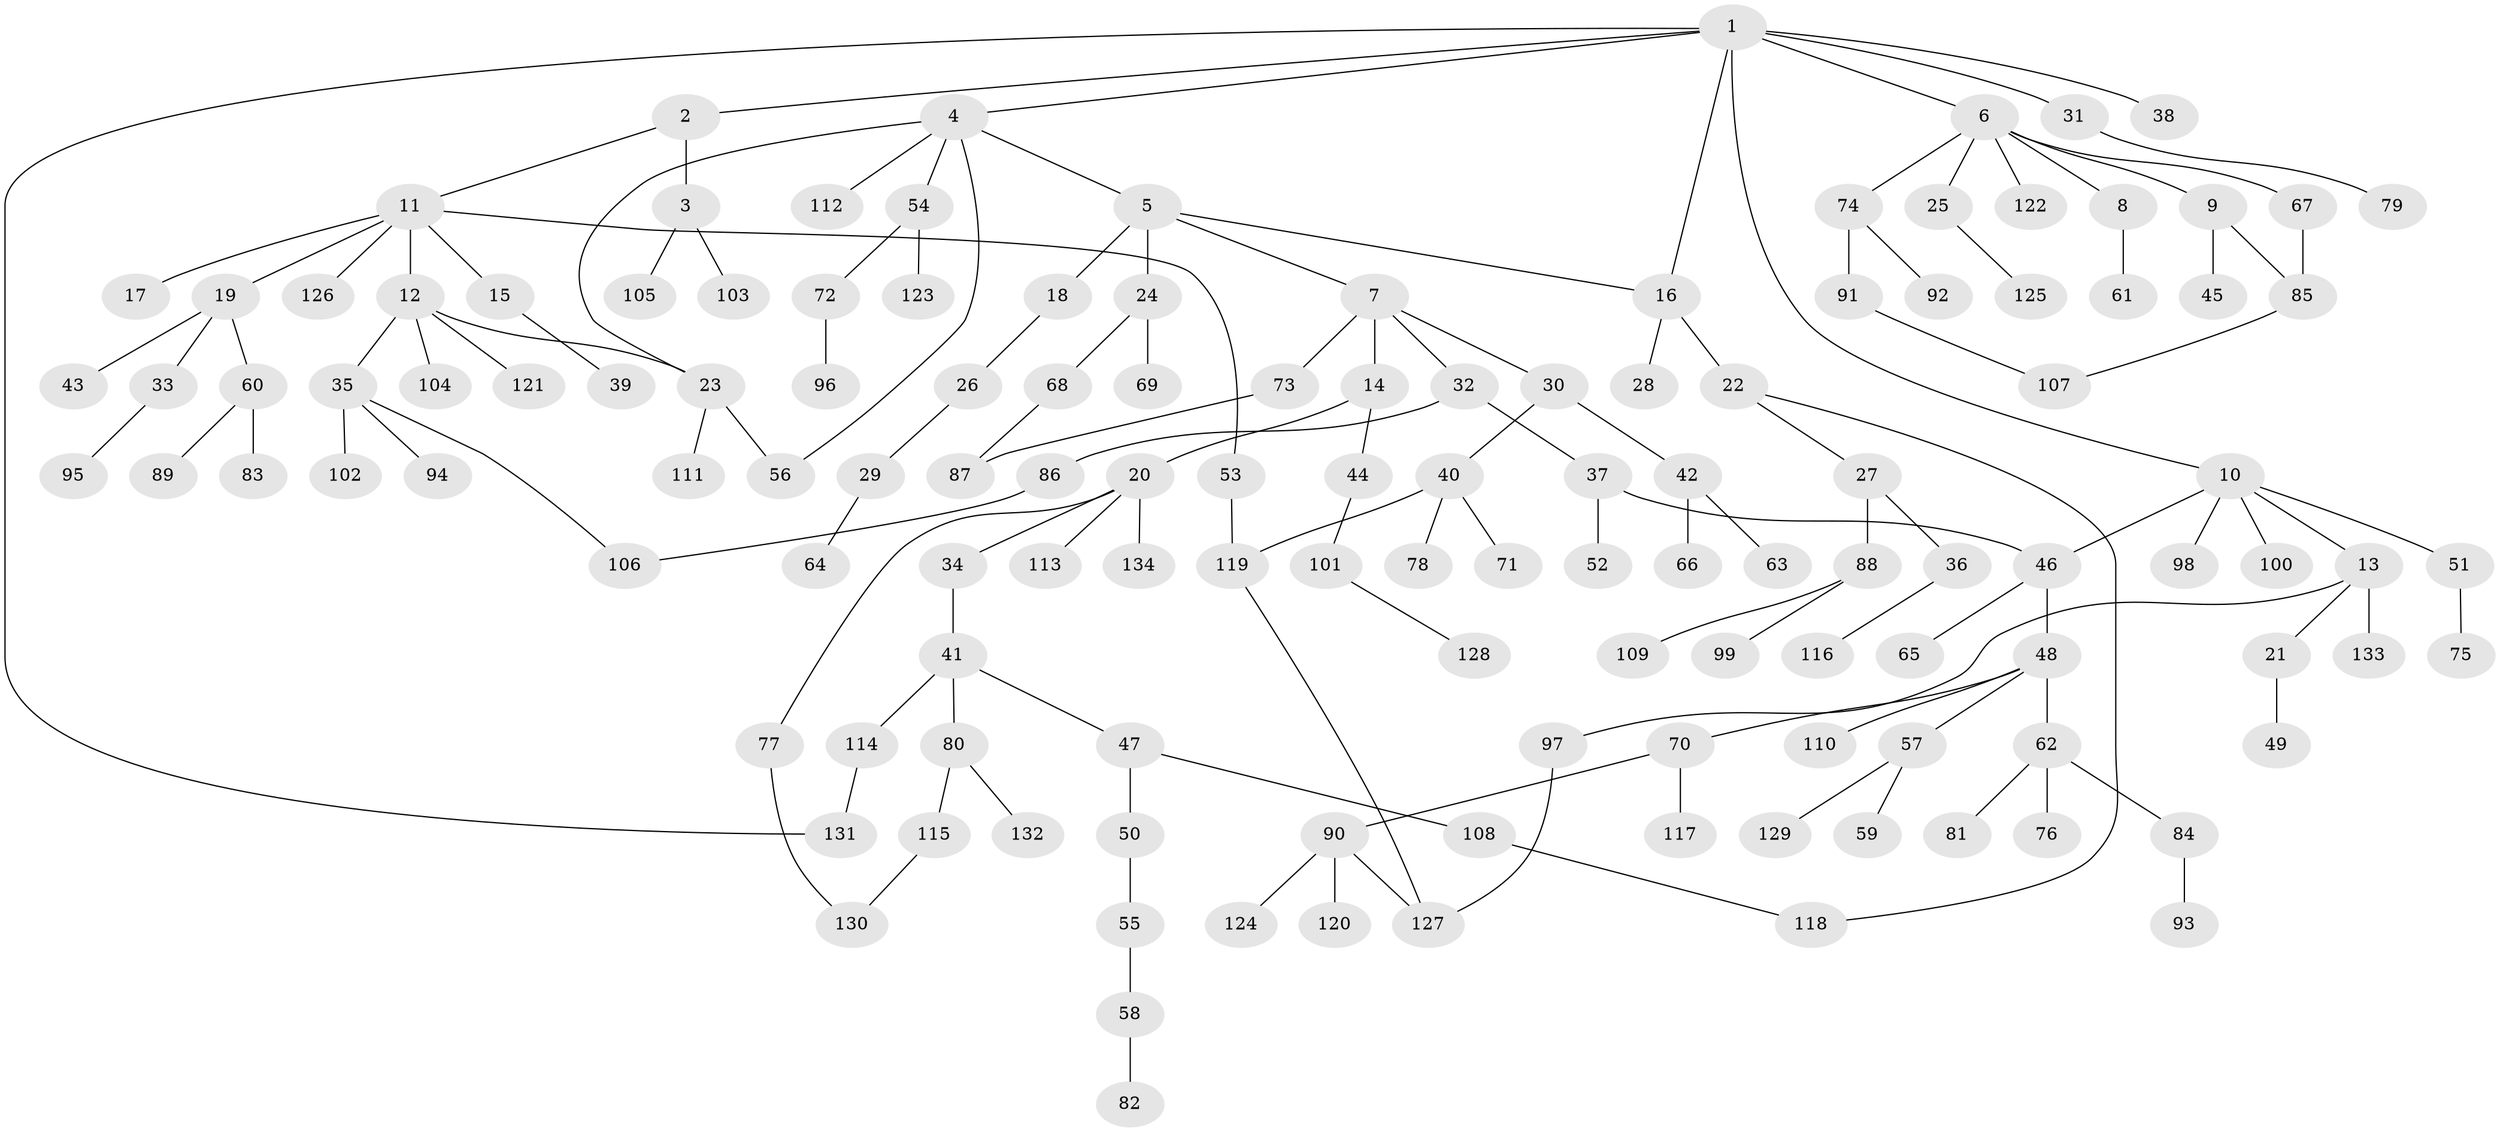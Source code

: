 // coarse degree distribution, {8: 0.02197802197802198, 4: 0.07692307692307693, 6: 0.03296703296703297, 7: 0.02197802197802198, 5: 0.03296703296703297, 2: 0.16483516483516483, 3: 0.14285714285714285, 1: 0.5054945054945055}
// Generated by graph-tools (version 1.1) at 2025/51/02/27/25 19:51:37]
// undirected, 134 vertices, 147 edges
graph export_dot {
graph [start="1"]
  node [color=gray90,style=filled];
  1;
  2;
  3;
  4;
  5;
  6;
  7;
  8;
  9;
  10;
  11;
  12;
  13;
  14;
  15;
  16;
  17;
  18;
  19;
  20;
  21;
  22;
  23;
  24;
  25;
  26;
  27;
  28;
  29;
  30;
  31;
  32;
  33;
  34;
  35;
  36;
  37;
  38;
  39;
  40;
  41;
  42;
  43;
  44;
  45;
  46;
  47;
  48;
  49;
  50;
  51;
  52;
  53;
  54;
  55;
  56;
  57;
  58;
  59;
  60;
  61;
  62;
  63;
  64;
  65;
  66;
  67;
  68;
  69;
  70;
  71;
  72;
  73;
  74;
  75;
  76;
  77;
  78;
  79;
  80;
  81;
  82;
  83;
  84;
  85;
  86;
  87;
  88;
  89;
  90;
  91;
  92;
  93;
  94;
  95;
  96;
  97;
  98;
  99;
  100;
  101;
  102;
  103;
  104;
  105;
  106;
  107;
  108;
  109;
  110;
  111;
  112;
  113;
  114;
  115;
  116;
  117;
  118;
  119;
  120;
  121;
  122;
  123;
  124;
  125;
  126;
  127;
  128;
  129;
  130;
  131;
  132;
  133;
  134;
  1 -- 2;
  1 -- 4;
  1 -- 6;
  1 -- 10;
  1 -- 16;
  1 -- 31;
  1 -- 38;
  1 -- 131;
  2 -- 3;
  2 -- 11;
  3 -- 103;
  3 -- 105;
  4 -- 5;
  4 -- 23;
  4 -- 54;
  4 -- 56;
  4 -- 112;
  5 -- 7;
  5 -- 18;
  5 -- 24;
  5 -- 16;
  6 -- 8;
  6 -- 9;
  6 -- 25;
  6 -- 67;
  6 -- 74;
  6 -- 122;
  7 -- 14;
  7 -- 30;
  7 -- 32;
  7 -- 73;
  8 -- 61;
  9 -- 45;
  9 -- 85;
  10 -- 13;
  10 -- 46;
  10 -- 51;
  10 -- 98;
  10 -- 100;
  11 -- 12;
  11 -- 15;
  11 -- 17;
  11 -- 19;
  11 -- 53;
  11 -- 126;
  12 -- 35;
  12 -- 104;
  12 -- 121;
  12 -- 23;
  13 -- 21;
  13 -- 97;
  13 -- 133;
  14 -- 20;
  14 -- 44;
  15 -- 39;
  16 -- 22;
  16 -- 28;
  18 -- 26;
  19 -- 33;
  19 -- 43;
  19 -- 60;
  20 -- 34;
  20 -- 77;
  20 -- 113;
  20 -- 134;
  21 -- 49;
  22 -- 27;
  22 -- 118;
  23 -- 111;
  23 -- 56;
  24 -- 68;
  24 -- 69;
  25 -- 125;
  26 -- 29;
  27 -- 36;
  27 -- 88;
  29 -- 64;
  30 -- 40;
  30 -- 42;
  31 -- 79;
  32 -- 37;
  32 -- 86;
  33 -- 95;
  34 -- 41;
  35 -- 94;
  35 -- 102;
  35 -- 106;
  36 -- 116;
  37 -- 52;
  37 -- 46;
  40 -- 71;
  40 -- 78;
  40 -- 119;
  41 -- 47;
  41 -- 80;
  41 -- 114;
  42 -- 63;
  42 -- 66;
  44 -- 101;
  46 -- 48;
  46 -- 65;
  47 -- 50;
  47 -- 108;
  48 -- 57;
  48 -- 62;
  48 -- 70;
  48 -- 110;
  50 -- 55;
  51 -- 75;
  53 -- 119;
  54 -- 72;
  54 -- 123;
  55 -- 58;
  57 -- 59;
  57 -- 129;
  58 -- 82;
  60 -- 83;
  60 -- 89;
  62 -- 76;
  62 -- 81;
  62 -- 84;
  67 -- 85;
  68 -- 87;
  70 -- 90;
  70 -- 117;
  72 -- 96;
  73 -- 87;
  74 -- 91;
  74 -- 92;
  77 -- 130;
  80 -- 115;
  80 -- 132;
  84 -- 93;
  85 -- 107;
  86 -- 106;
  88 -- 99;
  88 -- 109;
  90 -- 120;
  90 -- 124;
  90 -- 127;
  91 -- 107;
  97 -- 127;
  101 -- 128;
  108 -- 118;
  114 -- 131;
  115 -- 130;
  119 -- 127;
}
